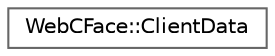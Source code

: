 digraph "Graphical Class Hierarchy"
{
 // LATEX_PDF_SIZE
  bgcolor="transparent";
  edge [fontname=Helvetica,fontsize=10,labelfontname=Helvetica,labelfontsize=10];
  node [fontname=Helvetica,fontsize=10,shape=box,height=0.2,width=0.4];
  rankdir="LR";
  Node0 [id="Node000000",label="WebCFace::ClientData",height=0.2,width=0.4,color="grey40", fillcolor="white", style="filled",URL="$structWebCFace_1_1ClientData.html",tooltip=" "];
}
